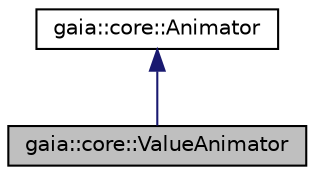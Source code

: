 digraph G
{
  edge [fontname="Helvetica",fontsize="10",labelfontname="Helvetica",labelfontsize="10"];
  node [fontname="Helvetica",fontsize="10",shape=record];
  Node1 [label="gaia::core::ValueAnimator",height=0.2,width=0.4,color="black", fillcolor="grey75", style="filled" fontcolor="black"];
  Node2 -> Node1 [dir=back,color="midnightblue",fontsize="10",style="solid",fontname="Helvetica"];
  Node2 [label="gaia::core::Animator",height=0.2,width=0.4,color="black", fillcolor="white", style="filled",URL="$d8/d36/classgaia_1_1core_1_1_animator.html",tooltip="This is the superclass for classes which provide basic support for animations which can be started..."];
}
